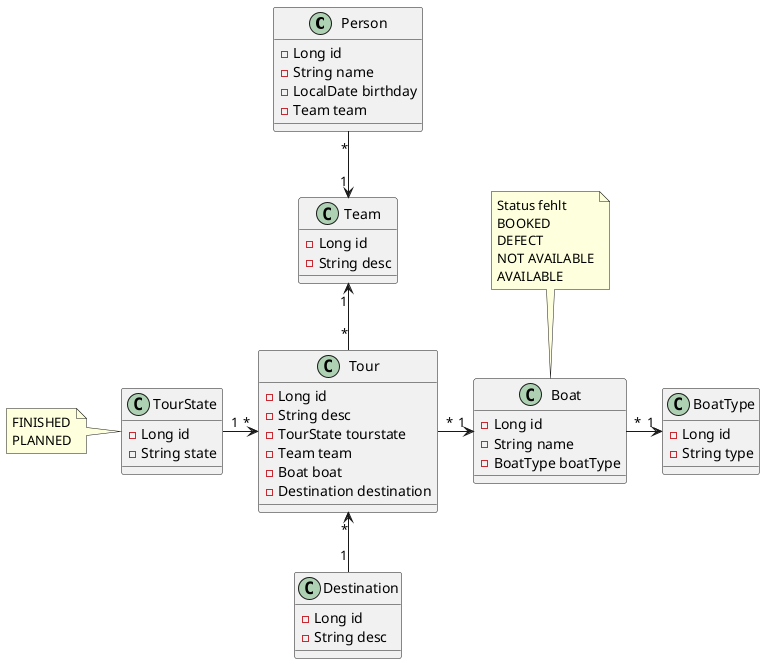 @startuml

class Person {
- Long id
- String name
- LocalDate birthday
- Team team
}

class Team {
- Long id
- String desc
}

class Tour {
- Long id
- String desc
- TourState tourstate
- Team team
- Boat boat
- Destination destination
}

class TourState {
- Long id
- String state
}

note left: FINISHED\nPLANNED

class Destination {
- Long id
- String desc
}

class Boat {
- Long id
- String name
- BoatType boatType
}

note top: Status fehlt\nBOOKED\nDEFECT\nNOT AVAILABLE\nAVAILABLE

class BoatType {
- Long id
- String type
}

Person "*" --> "1" Team
Team "1" <-- "*" Tour
TourState "1" -right-> "*" Tour
Destination "1" -up-> "*" Tour
Tour "*" -right-> "1" Boat
Boat "*" -right-> "1" BoatType

@enduml
